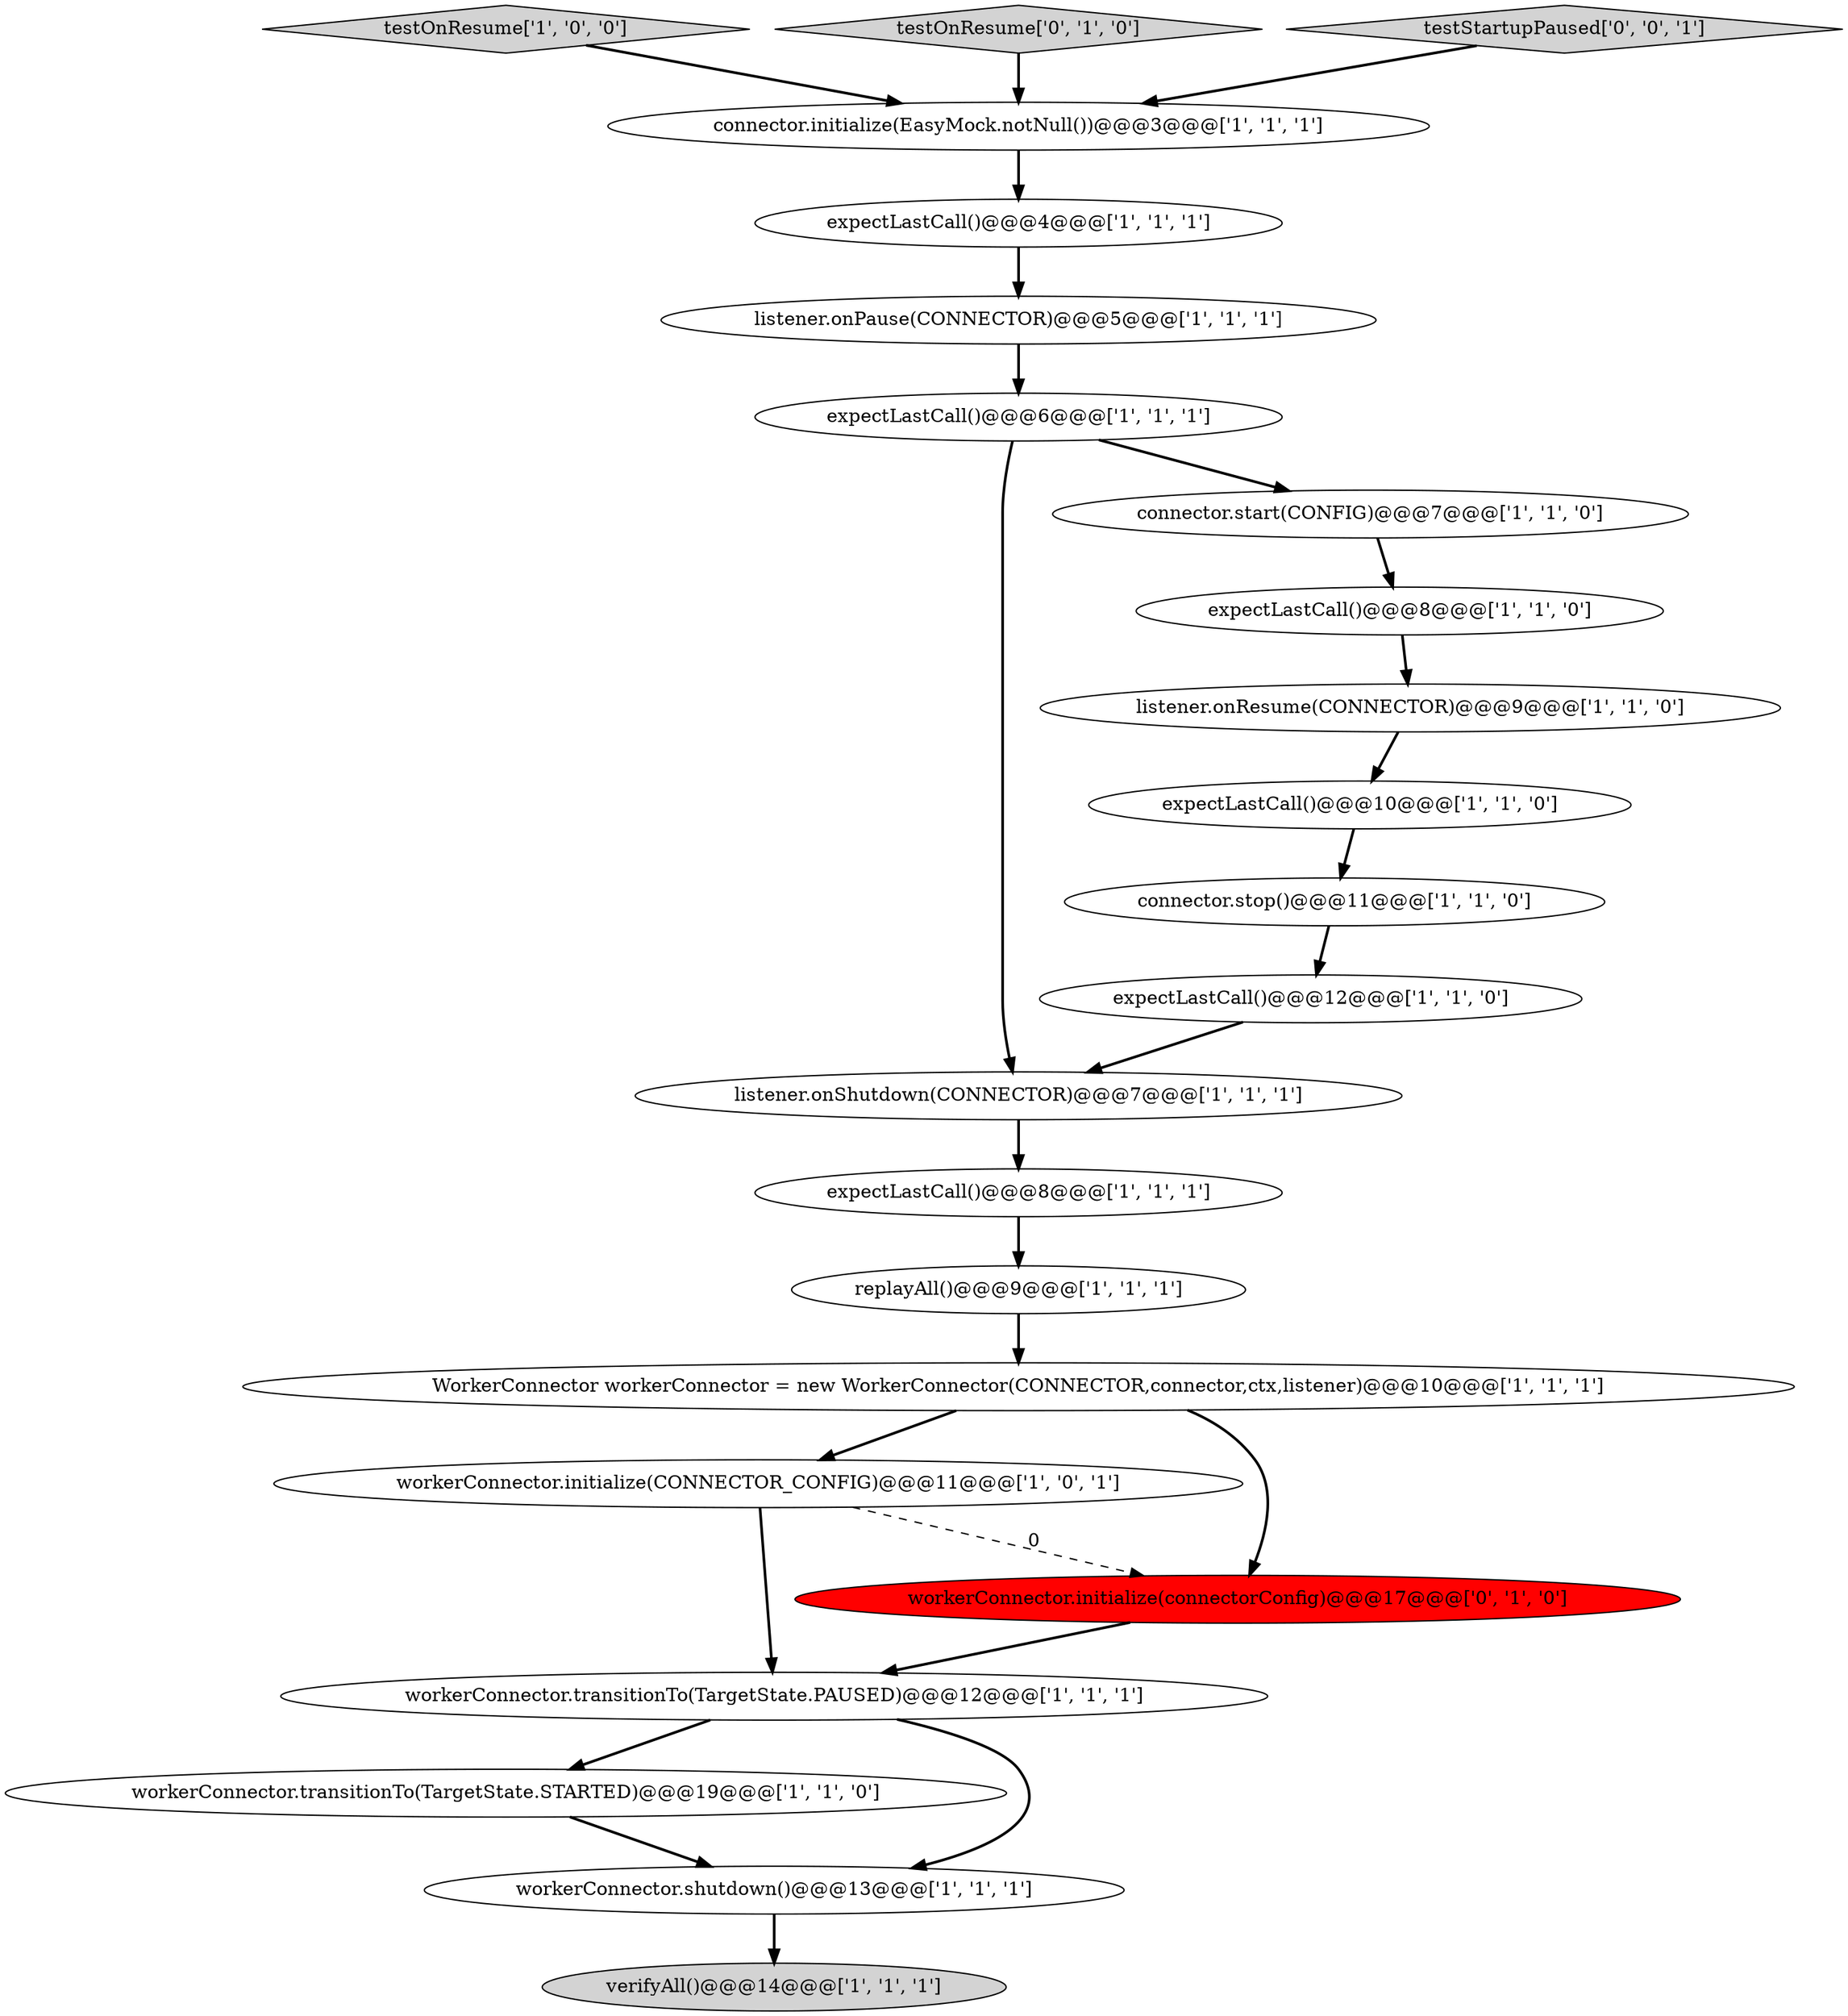digraph {
15 [style = filled, label = "expectLastCall()@@@6@@@['1', '1', '1']", fillcolor = white, shape = ellipse image = "AAA0AAABBB1BBB"];
6 [style = filled, label = "WorkerConnector workerConnector = new WorkerConnector(CONNECTOR,connector,ctx,listener)@@@10@@@['1', '1', '1']", fillcolor = white, shape = ellipse image = "AAA0AAABBB1BBB"];
4 [style = filled, label = "testOnResume['1', '0', '0']", fillcolor = lightgray, shape = diamond image = "AAA0AAABBB1BBB"];
11 [style = filled, label = "listener.onShutdown(CONNECTOR)@@@7@@@['1', '1', '1']", fillcolor = white, shape = ellipse image = "AAA0AAABBB1BBB"];
20 [style = filled, label = "testOnResume['0', '1', '0']", fillcolor = lightgray, shape = diamond image = "AAA0AAABBB2BBB"];
9 [style = filled, label = "workerConnector.transitionTo(TargetState.STARTED)@@@19@@@['1', '1', '0']", fillcolor = white, shape = ellipse image = "AAA0AAABBB1BBB"];
2 [style = filled, label = "expectLastCall()@@@10@@@['1', '1', '0']", fillcolor = white, shape = ellipse image = "AAA0AAABBB1BBB"];
12 [style = filled, label = "verifyAll()@@@14@@@['1', '1', '1']", fillcolor = lightgray, shape = ellipse image = "AAA0AAABBB1BBB"];
0 [style = filled, label = "connector.initialize(EasyMock.notNull())@@@3@@@['1', '1', '1']", fillcolor = white, shape = ellipse image = "AAA0AAABBB1BBB"];
18 [style = filled, label = "workerConnector.initialize(CONNECTOR_CONFIG)@@@11@@@['1', '0', '1']", fillcolor = white, shape = ellipse image = "AAA0AAABBB1BBB"];
13 [style = filled, label = "expectLastCall()@@@8@@@['1', '1', '1']", fillcolor = white, shape = ellipse image = "AAA0AAABBB1BBB"];
21 [style = filled, label = "workerConnector.initialize(connectorConfig)@@@17@@@['0', '1', '0']", fillcolor = red, shape = ellipse image = "AAA1AAABBB2BBB"];
8 [style = filled, label = "workerConnector.transitionTo(TargetState.PAUSED)@@@12@@@['1', '1', '1']", fillcolor = white, shape = ellipse image = "AAA0AAABBB1BBB"];
7 [style = filled, label = "listener.onPause(CONNECTOR)@@@5@@@['1', '1', '1']", fillcolor = white, shape = ellipse image = "AAA0AAABBB1BBB"];
22 [style = filled, label = "testStartupPaused['0', '0', '1']", fillcolor = lightgray, shape = diamond image = "AAA0AAABBB3BBB"];
10 [style = filled, label = "connector.stop()@@@11@@@['1', '1', '0']", fillcolor = white, shape = ellipse image = "AAA0AAABBB1BBB"];
5 [style = filled, label = "expectLastCall()@@@12@@@['1', '1', '0']", fillcolor = white, shape = ellipse image = "AAA0AAABBB1BBB"];
14 [style = filled, label = "listener.onResume(CONNECTOR)@@@9@@@['1', '1', '0']", fillcolor = white, shape = ellipse image = "AAA0AAABBB1BBB"];
17 [style = filled, label = "expectLastCall()@@@4@@@['1', '1', '1']", fillcolor = white, shape = ellipse image = "AAA0AAABBB1BBB"];
3 [style = filled, label = "replayAll()@@@9@@@['1', '1', '1']", fillcolor = white, shape = ellipse image = "AAA0AAABBB1BBB"];
1 [style = filled, label = "connector.start(CONFIG)@@@7@@@['1', '1', '0']", fillcolor = white, shape = ellipse image = "AAA0AAABBB1BBB"];
16 [style = filled, label = "workerConnector.shutdown()@@@13@@@['1', '1', '1']", fillcolor = white, shape = ellipse image = "AAA0AAABBB1BBB"];
19 [style = filled, label = "expectLastCall()@@@8@@@['1', '1', '0']", fillcolor = white, shape = ellipse image = "AAA0AAABBB1BBB"];
8->16 [style = bold, label=""];
0->17 [style = bold, label=""];
6->18 [style = bold, label=""];
6->21 [style = bold, label=""];
20->0 [style = bold, label=""];
21->8 [style = bold, label=""];
3->6 [style = bold, label=""];
2->10 [style = bold, label=""];
9->16 [style = bold, label=""];
4->0 [style = bold, label=""];
17->7 [style = bold, label=""];
19->14 [style = bold, label=""];
10->5 [style = bold, label=""];
13->3 [style = bold, label=""];
15->11 [style = bold, label=""];
22->0 [style = bold, label=""];
18->21 [style = dashed, label="0"];
11->13 [style = bold, label=""];
8->9 [style = bold, label=""];
7->15 [style = bold, label=""];
14->2 [style = bold, label=""];
5->11 [style = bold, label=""];
18->8 [style = bold, label=""];
1->19 [style = bold, label=""];
16->12 [style = bold, label=""];
15->1 [style = bold, label=""];
}
